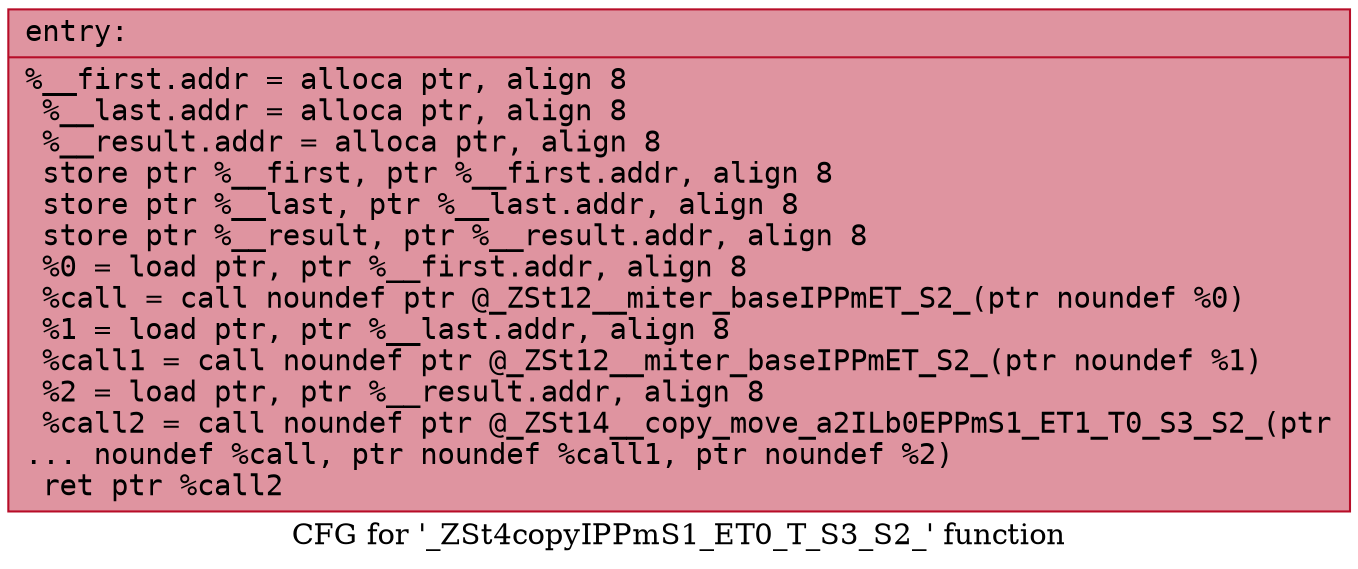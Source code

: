 digraph "CFG for '_ZSt4copyIPPmS1_ET0_T_S3_S2_' function" {
	label="CFG for '_ZSt4copyIPPmS1_ET0_T_S3_S2_' function";

	Node0x560dca00d200 [shape=record,color="#b70d28ff", style=filled, fillcolor="#b70d2870" fontname="Courier",label="{entry:\l|  %__first.addr = alloca ptr, align 8\l  %__last.addr = alloca ptr, align 8\l  %__result.addr = alloca ptr, align 8\l  store ptr %__first, ptr %__first.addr, align 8\l  store ptr %__last, ptr %__last.addr, align 8\l  store ptr %__result, ptr %__result.addr, align 8\l  %0 = load ptr, ptr %__first.addr, align 8\l  %call = call noundef ptr @_ZSt12__miter_baseIPPmET_S2_(ptr noundef %0)\l  %1 = load ptr, ptr %__last.addr, align 8\l  %call1 = call noundef ptr @_ZSt12__miter_baseIPPmET_S2_(ptr noundef %1)\l  %2 = load ptr, ptr %__result.addr, align 8\l  %call2 = call noundef ptr @_ZSt14__copy_move_a2ILb0EPPmS1_ET1_T0_S3_S2_(ptr\l... noundef %call, ptr noundef %call1, ptr noundef %2)\l  ret ptr %call2\l}"];
}
